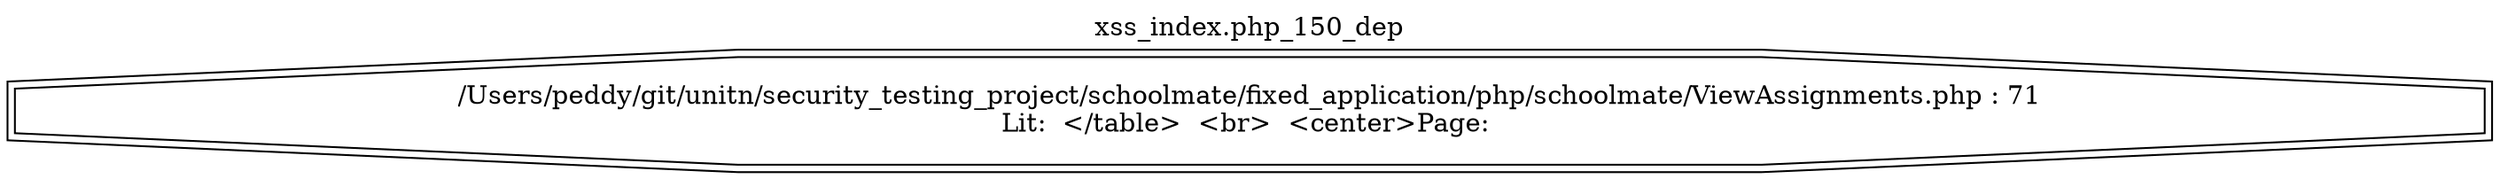 digraph cfg {
  label="xss_index.php_150_dep";
  labelloc=t;
  n1 [shape=doubleoctagon, label="/Users/peddy/git/unitn/security_testing_project/schoolmate/fixed_application/php/schoolmate/ViewAssignments.php : 71\nLit:  </table>  <br>  <center>Page: \n"];
}
